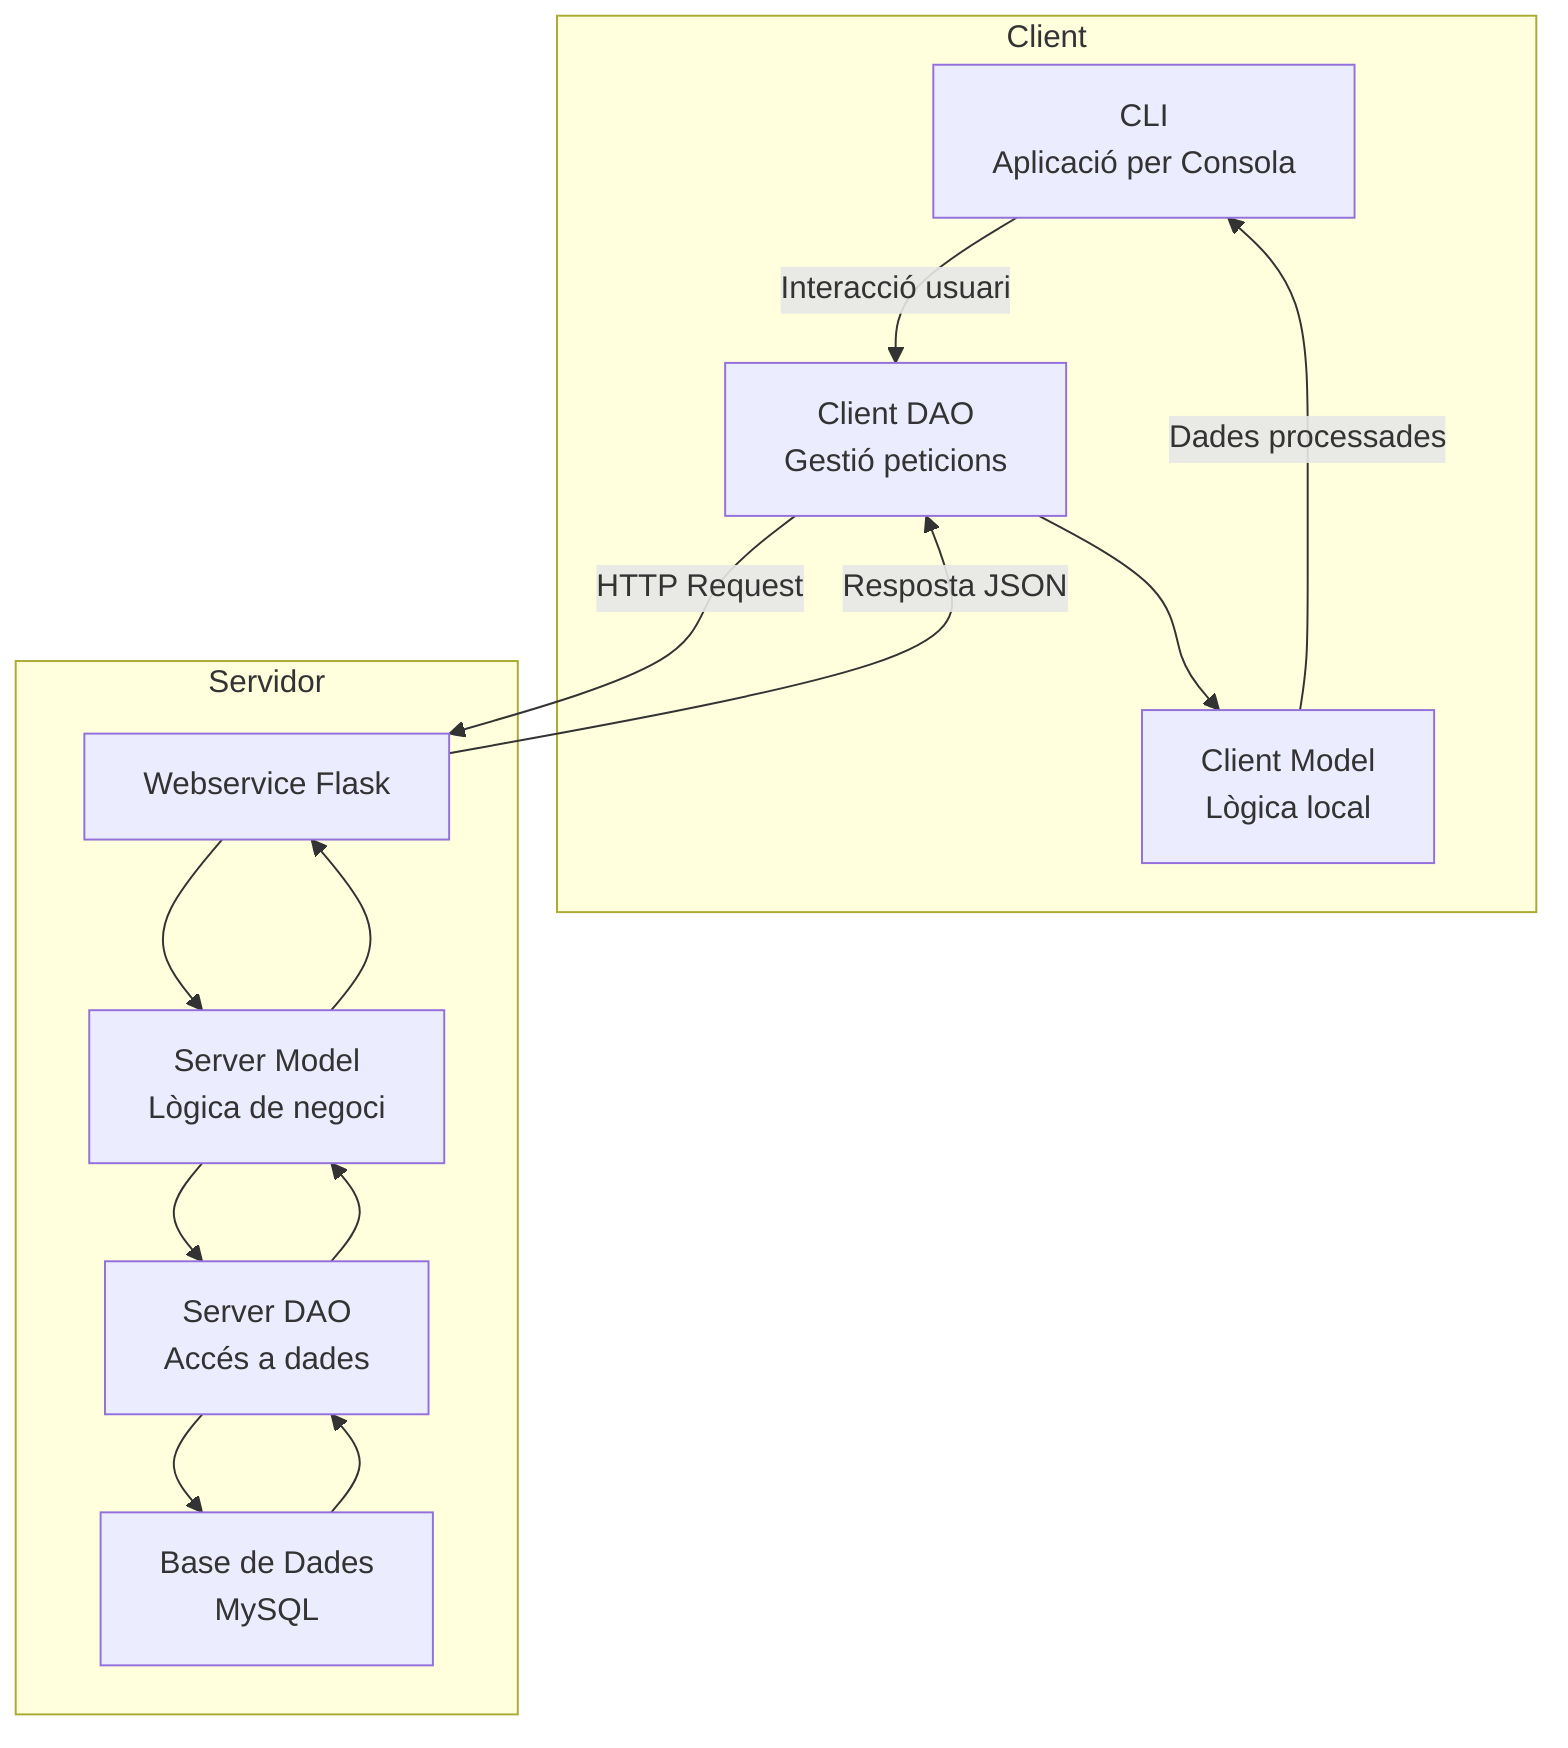 flowchart TD
    subgraph Client [Client]
        CLI[CLI<br>Aplicació per Consola]
        CLI --> |Interacció usuari| C_DAO[Client DAO<br> Gestió peticions]
        C_DAO --> C_Model[Client Model<br>Lògica local]
        C_Model --> |Dades processades| CLI
    end

    subgraph Server [Servidor]
        C_DAO --> |HTTP Request | API[Webservice Flask]
        API --> S_Model[Server Model<br>Lògica de negoci]
        S_Model --> S_DAO[Server DAO<br>Accés a dades]
        S_DAO --> DB[Base de Dades<br>MySQL ]
        DB --> S_DAO
        S_DAO --> S_Model
        S_Model --> API
        API --> |Resposta JSON| C_DAO
    end